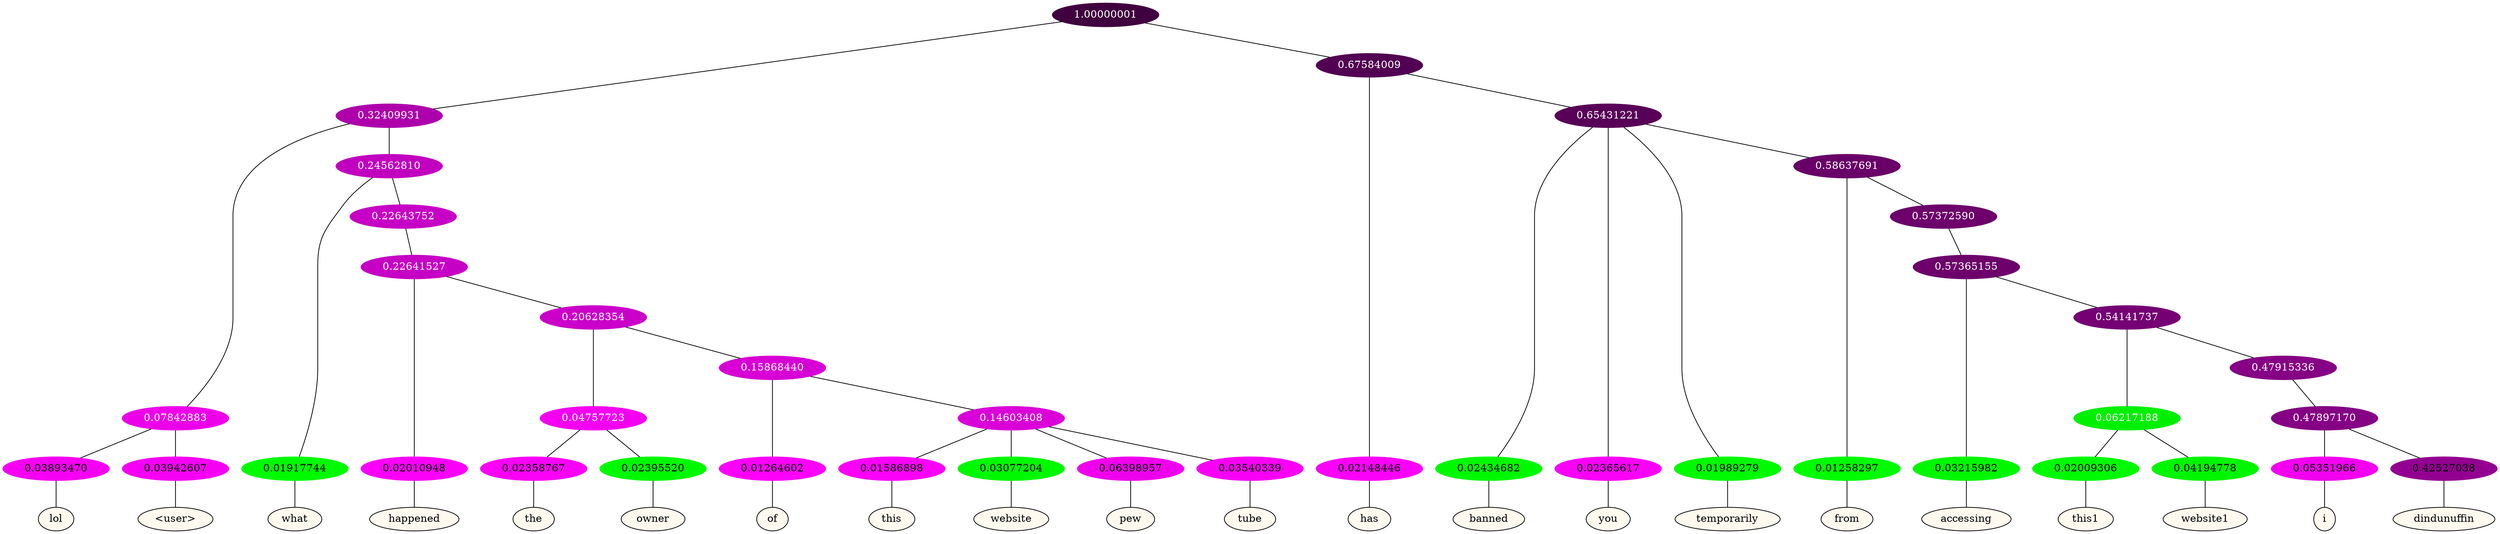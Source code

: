 graph {
	node [format=png height=0.15 nodesep=0.001 ordering=out overlap=prism overlap_scaling=0.01 ranksep=0.001 ratio=0.2 style=filled width=0.15]
	{
		rank=same
		a_w_7 [label=lol color=black fillcolor=floralwhite style="filled,solid"]
		a_w_8 [label="\<user\>" color=black fillcolor=floralwhite style="filled,solid"]
		a_w_9 [label=what color=black fillcolor=floralwhite style="filled,solid"]
		a_w_18 [label=happened color=black fillcolor=floralwhite style="filled,solid"]
		a_w_25 [label=the color=black fillcolor=floralwhite style="filled,solid"]
		a_w_26 [label=owner color=black fillcolor=floralwhite style="filled,solid"]
		a_w_27 [label=of color=black fillcolor=floralwhite style="filled,solid"]
		a_w_31 [label=this color=black fillcolor=floralwhite style="filled,solid"]
		a_w_32 [label=website color=black fillcolor=floralwhite style="filled,solid"]
		a_w_33 [label=pew color=black fillcolor=floralwhite style="filled,solid"]
		a_w_34 [label=tube color=black fillcolor=floralwhite style="filled,solid"]
		a_w_5 [label=has color=black fillcolor=floralwhite style="filled,solid"]
		a_w_11 [label=banned color=black fillcolor=floralwhite style="filled,solid"]
		a_w_12 [label=you color=black fillcolor=floralwhite style="filled,solid"]
		a_w_13 [label=temporarily color=black fillcolor=floralwhite style="filled,solid"]
		a_w_16 [label=from color=black fillcolor=floralwhite style="filled,solid"]
		a_w_23 [label=accessing color=black fillcolor=floralwhite style="filled,solid"]
		a_w_35 [label=this1 color=black fillcolor=floralwhite style="filled,solid"]
		a_w_36 [label=website1 color=black fillcolor=floralwhite style="filled,solid"]
		a_w_38 [label=i color=black fillcolor=floralwhite style="filled,solid"]
		a_w_39 [label=dindunuffin color=black fillcolor=floralwhite style="filled,solid"]
	}
	a_n_7 -- a_w_7
	a_n_8 -- a_w_8
	a_n_9 -- a_w_9
	a_n_18 -- a_w_18
	a_n_25 -- a_w_25
	a_n_26 -- a_w_26
	a_n_27 -- a_w_27
	a_n_31 -- a_w_31
	a_n_32 -- a_w_32
	a_n_33 -- a_w_33
	a_n_34 -- a_w_34
	a_n_5 -- a_w_5
	a_n_11 -- a_w_11
	a_n_12 -- a_w_12
	a_n_13 -- a_w_13
	a_n_16 -- a_w_16
	a_n_23 -- a_w_23
	a_n_35 -- a_w_35
	a_n_36 -- a_w_36
	a_n_38 -- a_w_38
	a_n_39 -- a_w_39
	{
		rank=same
		a_n_7 [label=0.03893470 color="0.835 1.000 0.961" fontcolor=black]
		a_n_8 [label=0.03942607 color="0.835 1.000 0.961" fontcolor=black]
		a_n_9 [label=0.01917744 color="0.334 1.000 0.981" fontcolor=black]
		a_n_18 [label=0.02010948 color="0.835 1.000 0.980" fontcolor=black]
		a_n_25 [label=0.02358767 color="0.835 1.000 0.976" fontcolor=black]
		a_n_26 [label=0.02395520 color="0.334 1.000 0.976" fontcolor=black]
		a_n_27 [label=0.01264602 color="0.835 1.000 0.987" fontcolor=black]
		a_n_31 [label=0.01586898 color="0.835 1.000 0.984" fontcolor=black]
		a_n_32 [label=0.03077204 color="0.334 1.000 0.969" fontcolor=black]
		a_n_33 [label=0.06398957 color="0.835 1.000 0.936" fontcolor=black]
		a_n_34 [label=0.03540339 color="0.835 1.000 0.965" fontcolor=black]
		a_n_5 [label=0.02148446 color="0.835 1.000 0.979" fontcolor=black]
		a_n_11 [label=0.02434682 color="0.334 1.000 0.976" fontcolor=black]
		a_n_12 [label=0.02365617 color="0.835 1.000 0.976" fontcolor=black]
		a_n_13 [label=0.01989279 color="0.334 1.000 0.980" fontcolor=black]
		a_n_16 [label=0.01258297 color="0.334 1.000 0.987" fontcolor=black]
		a_n_23 [label=0.03215982 color="0.334 1.000 0.968" fontcolor=black]
		a_n_35 [label=0.02009306 color="0.334 1.000 0.980" fontcolor=black]
		a_n_36 [label=0.04194778 color="0.334 1.000 0.958" fontcolor=black]
		a_n_38 [label=0.05351966 color="0.835 1.000 0.946" fontcolor=black]
		a_n_39 [label=0.42527038 color="0.835 1.000 0.575" fontcolor=black]
	}
	a_n_0 [label=1.00000001 color="0.835 1.000 0.250" fontcolor=grey99]
	a_n_1 [label=0.32409931 color="0.835 1.000 0.676" fontcolor=grey99]
	a_n_0 -- a_n_1
	a_n_2 [label=0.67584009 color="0.835 1.000 0.324" fontcolor=grey99]
	a_n_0 -- a_n_2
	a_n_3 [label=0.07842883 color="0.835 1.000 0.922" fontcolor=grey99]
	a_n_1 -- a_n_3
	a_n_4 [label=0.24562810 color="0.835 1.000 0.754" fontcolor=grey99]
	a_n_1 -- a_n_4
	a_n_2 -- a_n_5
	a_n_6 [label=0.65431221 color="0.835 1.000 0.346" fontcolor=grey99]
	a_n_2 -- a_n_6
	a_n_3 -- a_n_7
	a_n_3 -- a_n_8
	a_n_4 -- a_n_9
	a_n_10 [label=0.22643752 color="0.835 1.000 0.774" fontcolor=grey99]
	a_n_4 -- a_n_10
	a_n_6 -- a_n_11
	a_n_6 -- a_n_12
	a_n_6 -- a_n_13
	a_n_14 [label=0.58637691 color="0.835 1.000 0.414" fontcolor=grey99]
	a_n_6 -- a_n_14
	a_n_15 [label=0.22641527 color="0.835 1.000 0.774" fontcolor=grey99]
	a_n_10 -- a_n_15
	a_n_14 -- a_n_16
	a_n_17 [label=0.57372590 color="0.835 1.000 0.426" fontcolor=grey99]
	a_n_14 -- a_n_17
	a_n_15 -- a_n_18
	a_n_19 [label=0.20628354 color="0.835 1.000 0.794" fontcolor=grey99]
	a_n_15 -- a_n_19
	a_n_20 [label=0.57365155 color="0.835 1.000 0.426" fontcolor=grey99]
	a_n_17 -- a_n_20
	a_n_21 [label=0.04757723 color="0.835 1.000 0.952" fontcolor=grey99]
	a_n_19 -- a_n_21
	a_n_22 [label=0.15868440 color="0.835 1.000 0.841" fontcolor=grey99]
	a_n_19 -- a_n_22
	a_n_20 -- a_n_23
	a_n_24 [label=0.54141737 color="0.835 1.000 0.459" fontcolor=grey99]
	a_n_20 -- a_n_24
	a_n_21 -- a_n_25
	a_n_21 -- a_n_26
	a_n_22 -- a_n_27
	a_n_28 [label=0.14603408 color="0.835 1.000 0.854" fontcolor=grey99]
	a_n_22 -- a_n_28
	a_n_29 [label=0.06217188 color="0.334 1.000 0.938" fontcolor=grey99]
	a_n_24 -- a_n_29
	a_n_30 [label=0.47915336 color="0.835 1.000 0.521" fontcolor=grey99]
	a_n_24 -- a_n_30
	a_n_28 -- a_n_31
	a_n_28 -- a_n_32
	a_n_28 -- a_n_33
	a_n_28 -- a_n_34
	a_n_29 -- a_n_35
	a_n_29 -- a_n_36
	a_n_37 [label=0.47897170 color="0.835 1.000 0.521" fontcolor=grey99]
	a_n_30 -- a_n_37
	a_n_37 -- a_n_38
	a_n_37 -- a_n_39
}
